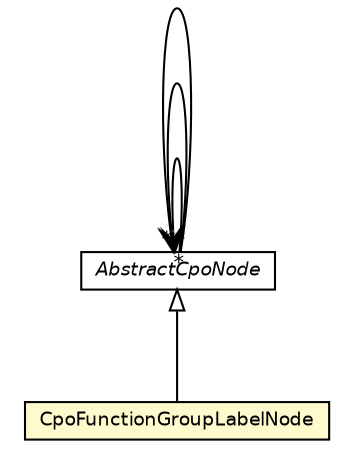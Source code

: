 #!/usr/local/bin/dot
#
# Class diagram 
# Generated by UmlGraph version 4.6 (http://www.spinellis.gr/sw/umlgraph)
#

digraph G {
	edge [fontname="Helvetica",fontsize=10,labelfontname="Helvetica",labelfontsize=10];
	node [fontname="Helvetica",fontsize=10,shape=plaintext];
	// org.synchronoss.cpo.util.AbstractCpoNode
	c3543 [label=<<table border="0" cellborder="1" cellspacing="0" cellpadding="2" port="p" href="./AbstractCpoNode.html">
		<tr><td><table border="0" cellspacing="0" cellpadding="1">
			<tr><td><font face="Helvetica-Oblique"> AbstractCpoNode </font></td></tr>
		</table></td></tr>
		</table>>, fontname="Helvetica", fontcolor="black", fontsize=9.0];
	// org.synchronoss.cpo.util.CpoFunctionGroupLabelNode
	c3567 [label=<<table border="0" cellborder="1" cellspacing="0" cellpadding="2" port="p" bgcolor="lemonChiffon" href="./CpoFunctionGroupLabelNode.html">
		<tr><td><table border="0" cellspacing="0" cellpadding="1">
			<tr><td> CpoFunctionGroupLabelNode </td></tr>
		</table></td></tr>
		</table>>, fontname="Helvetica", fontcolor="black", fontsize=9.0];
	//org.synchronoss.cpo.util.CpoFunctionGroupLabelNode extends org.synchronoss.cpo.util.AbstractCpoNode
	c3543:p -> c3567:p [dir=back,arrowtail=empty];
	// org.synchronoss.cpo.util.AbstractCpoNode NAVASSOC org.synchronoss.cpo.util.AbstractCpoNode
	c3543:p -> c3543:p [taillabel="", label="", headlabel="*", fontname="Helvetica", fontcolor="black", fontsize=10.0, color="black", arrowhead=open];
	// org.synchronoss.cpo.util.AbstractCpoNode NAVASSOC org.synchronoss.cpo.util.AbstractCpoNode
	c3543:p -> c3543:p [taillabel="", label="", headlabel="*", fontname="Helvetica", fontcolor="black", fontsize=10.0, color="black", arrowhead=open];
	// org.synchronoss.cpo.util.AbstractCpoNode NAVASSOC org.synchronoss.cpo.util.AbstractCpoNode
	c3543:p -> c3543:p [taillabel="", label="", headlabel="*", fontname="Helvetica", fontcolor="black", fontsize=10.0, color="black", arrowhead=open];
}

